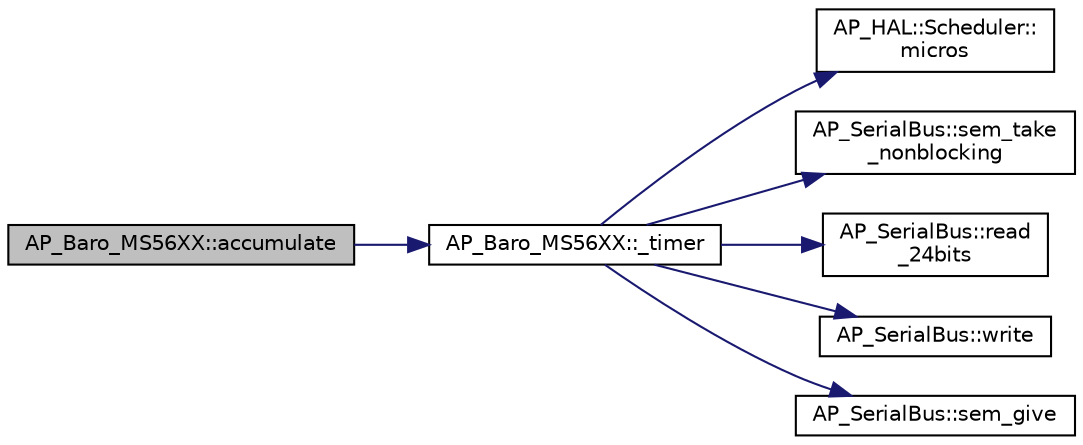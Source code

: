 digraph "AP_Baro_MS56XX::accumulate"
{
 // INTERACTIVE_SVG=YES
  edge [fontname="Helvetica",fontsize="10",labelfontname="Helvetica",labelfontsize="10"];
  node [fontname="Helvetica",fontsize="10",shape=record];
  rankdir="LR";
  Node1 [label="AP_Baro_MS56XX::accumulate",height=0.2,width=0.4,color="black", fillcolor="grey75", style="filled", fontcolor="black"];
  Node1 -> Node2 [color="midnightblue",fontsize="10",style="solid",fontname="Helvetica"];
  Node2 [label="AP_Baro_MS56XX::_timer",height=0.2,width=0.4,color="black", fillcolor="white", style="filled",URL="$classAP__Baro__MS56XX.html#a5d88be68c0df4f9aa14b7c4e60f1b897"];
  Node2 -> Node3 [color="midnightblue",fontsize="10",style="solid",fontname="Helvetica"];
  Node3 [label="AP_HAL::Scheduler::\lmicros",height=0.2,width=0.4,color="black", fillcolor="white", style="filled",URL="$classAP__HAL_1_1Scheduler.html#add46d722bfb08a16f220e63591654e46"];
  Node2 -> Node4 [color="midnightblue",fontsize="10",style="solid",fontname="Helvetica"];
  Node4 [label="AP_SerialBus::sem_take\l_nonblocking",height=0.2,width=0.4,color="black", fillcolor="white", style="filled",URL="$classAP__SerialBus.html#aa6f2ea7a630df154230bb6dd24adc541"];
  Node2 -> Node5 [color="midnightblue",fontsize="10",style="solid",fontname="Helvetica"];
  Node5 [label="AP_SerialBus::read\l_24bits",height=0.2,width=0.4,color="black", fillcolor="white", style="filled",URL="$classAP__SerialBus.html#a8eb397dd152e865e82ee5b3c5a392f5f"];
  Node2 -> Node6 [color="midnightblue",fontsize="10",style="solid",fontname="Helvetica"];
  Node6 [label="AP_SerialBus::write",height=0.2,width=0.4,color="black", fillcolor="white", style="filled",URL="$classAP__SerialBus.html#a4575e6b5994f69a9cbba8d11272c85eb"];
  Node2 -> Node7 [color="midnightblue",fontsize="10",style="solid",fontname="Helvetica"];
  Node7 [label="AP_SerialBus::sem_give",height=0.2,width=0.4,color="black", fillcolor="white", style="filled",URL="$classAP__SerialBus.html#a5f00921cf638834d5d6aabfbed6461f6"];
}
